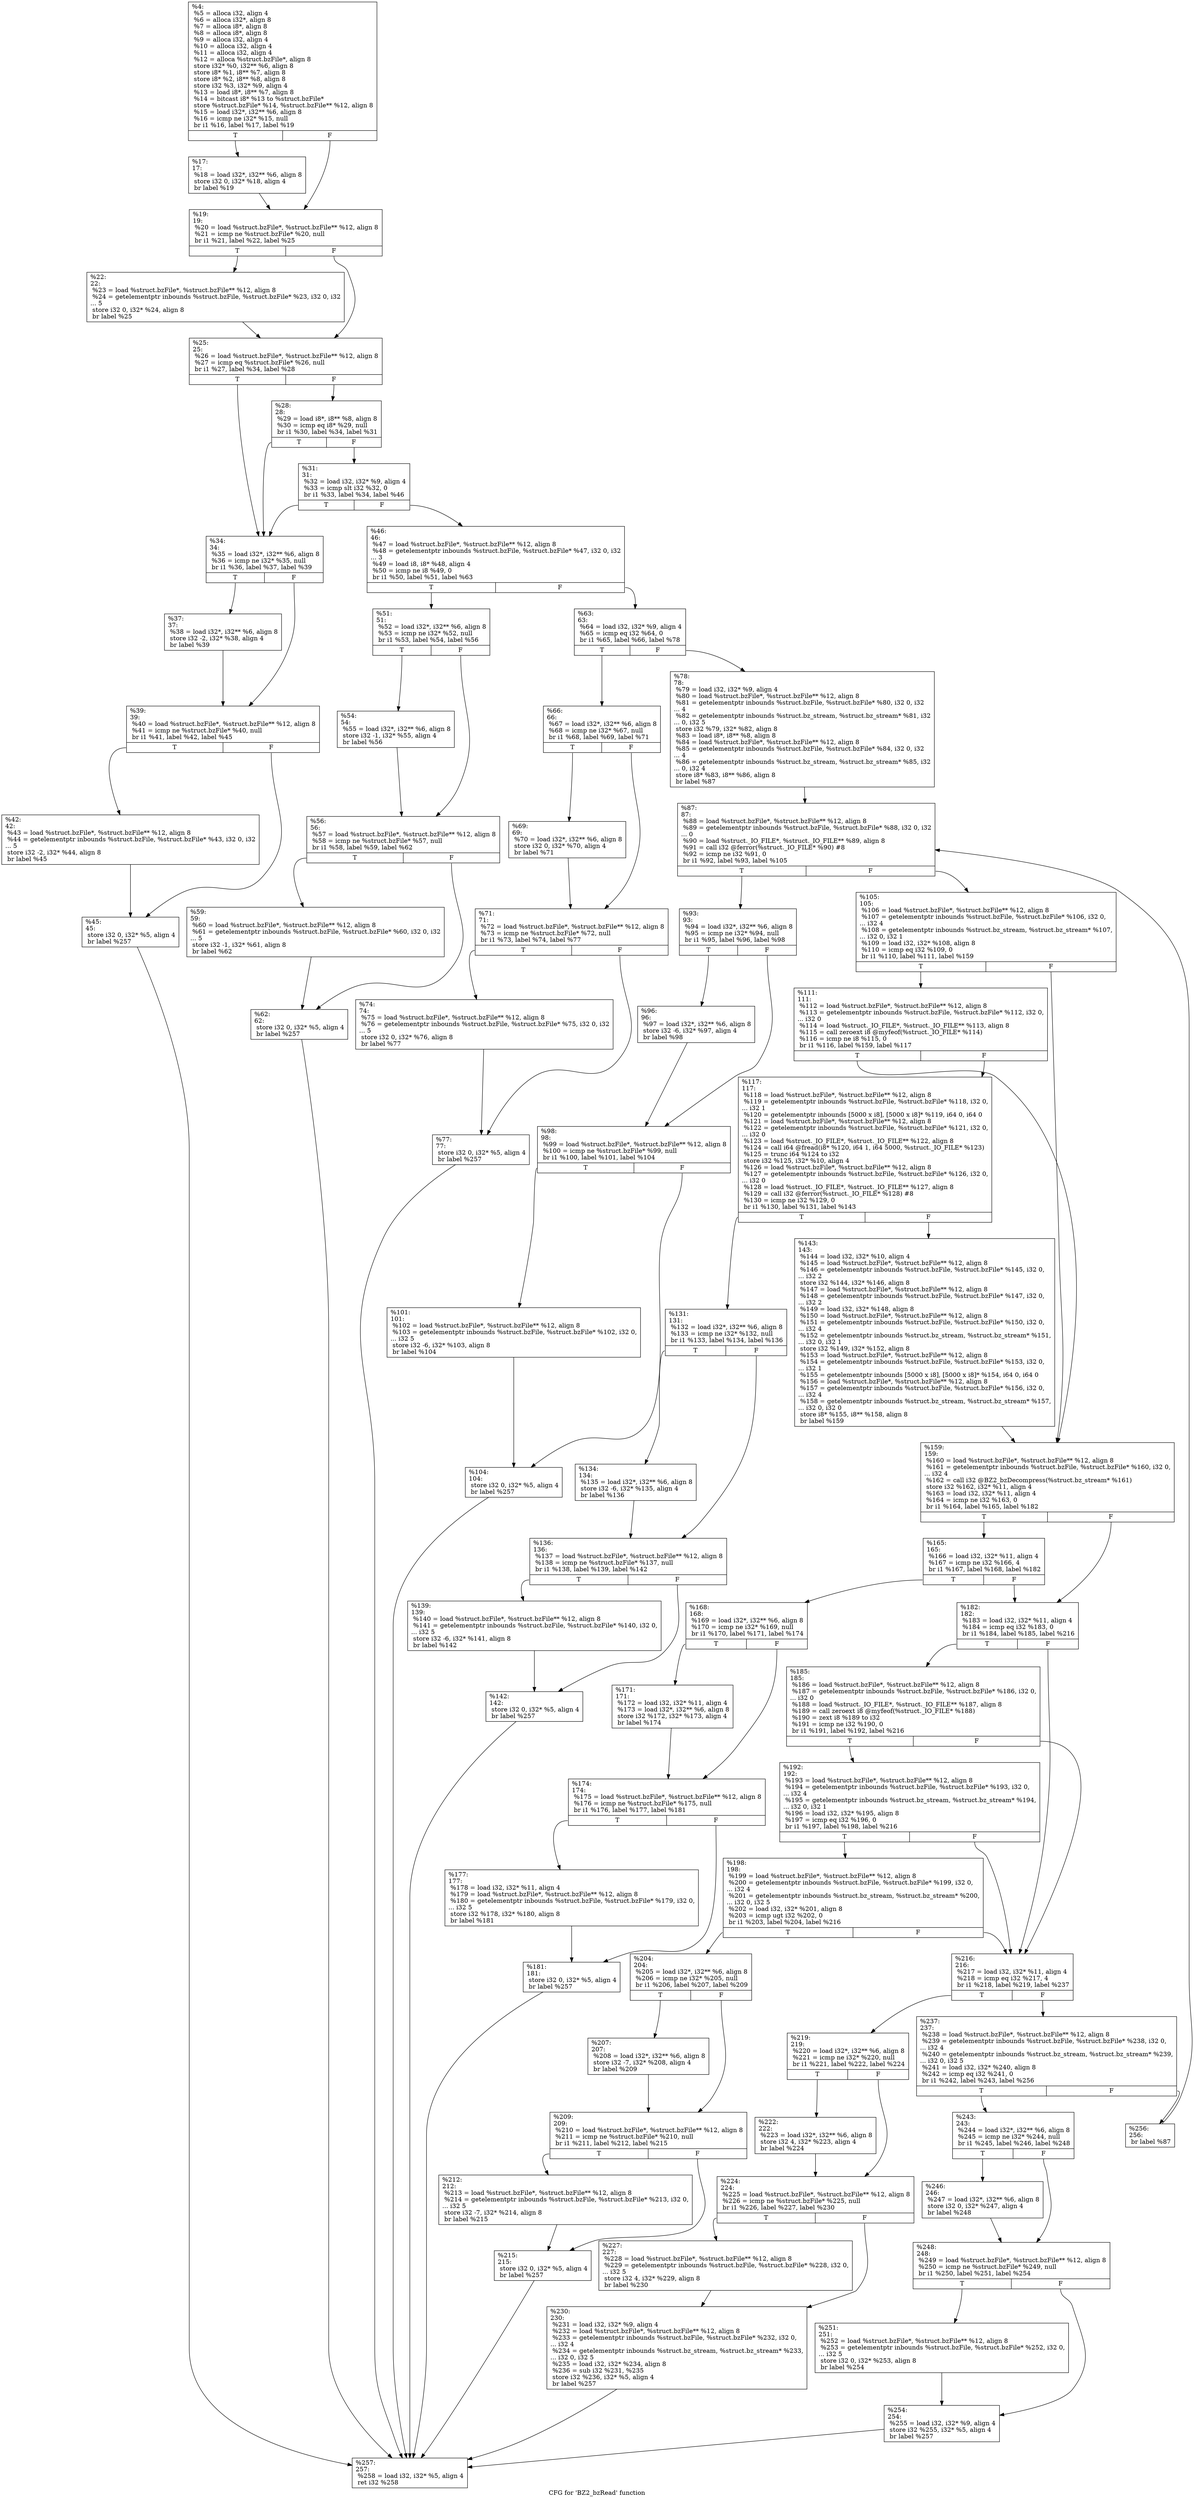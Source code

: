 digraph "CFG for 'BZ2_bzRead' function" {
	label="CFG for 'BZ2_bzRead' function";

	Node0xc94a10 [shape=record,label="{%4:\l  %5 = alloca i32, align 4\l  %6 = alloca i32*, align 8\l  %7 = alloca i8*, align 8\l  %8 = alloca i8*, align 8\l  %9 = alloca i32, align 4\l  %10 = alloca i32, align 4\l  %11 = alloca i32, align 4\l  %12 = alloca %struct.bzFile*, align 8\l  store i32* %0, i32** %6, align 8\l  store i8* %1, i8** %7, align 8\l  store i8* %2, i8** %8, align 8\l  store i32 %3, i32* %9, align 4\l  %13 = load i8*, i8** %7, align 8\l  %14 = bitcast i8* %13 to %struct.bzFile*\l  store %struct.bzFile* %14, %struct.bzFile** %12, align 8\l  %15 = load i32*, i32** %6, align 8\l  %16 = icmp ne i32* %15, null\l  br i1 %16, label %17, label %19\l|{<s0>T|<s1>F}}"];
	Node0xc94a10:s0 -> Node0xc94a60;
	Node0xc94a10:s1 -> Node0xc95250;
	Node0xc94a60 [shape=record,label="{%17:\l17:                                               \l  %18 = load i32*, i32** %6, align 8\l  store i32 0, i32* %18, align 4\l  br label %19\l}"];
	Node0xc94a60 -> Node0xc95250;
	Node0xc95250 [shape=record,label="{%19:\l19:                                               \l  %20 = load %struct.bzFile*, %struct.bzFile** %12, align 8\l  %21 = icmp ne %struct.bzFile* %20, null\l  br i1 %21, label %22, label %25\l|{<s0>T|<s1>F}}"];
	Node0xc95250:s0 -> Node0xc954b0;
	Node0xc95250:s1 -> Node0xc95500;
	Node0xc954b0 [shape=record,label="{%22:\l22:                                               \l  %23 = load %struct.bzFile*, %struct.bzFile** %12, align 8\l  %24 = getelementptr inbounds %struct.bzFile, %struct.bzFile* %23, i32 0, i32\l... 5\l  store i32 0, i32* %24, align 8\l  br label %25\l}"];
	Node0xc954b0 -> Node0xc95500;
	Node0xc95500 [shape=record,label="{%25:\l25:                                               \l  %26 = load %struct.bzFile*, %struct.bzFile** %12, align 8\l  %27 = icmp eq %struct.bzFile* %26, null\l  br i1 %27, label %34, label %28\l|{<s0>T|<s1>F}}"];
	Node0xc95500:s0 -> Node0xc95890;
	Node0xc95500:s1 -> Node0xc958e0;
	Node0xc958e0 [shape=record,label="{%28:\l28:                                               \l  %29 = load i8*, i8** %8, align 8\l  %30 = icmp eq i8* %29, null\l  br i1 %30, label %34, label %31\l|{<s0>T|<s1>F}}"];
	Node0xc958e0:s0 -> Node0xc95890;
	Node0xc958e0:s1 -> Node0xc95a90;
	Node0xc95a90 [shape=record,label="{%31:\l31:                                               \l  %32 = load i32, i32* %9, align 4\l  %33 = icmp slt i32 %32, 0\l  br i1 %33, label %34, label %46\l|{<s0>T|<s1>F}}"];
	Node0xc95a90:s0 -> Node0xc95890;
	Node0xc95a90:s1 -> Node0xc95c40;
	Node0xc95890 [shape=record,label="{%34:\l34:                                               \l  %35 = load i32*, i32** %6, align 8\l  %36 = icmp ne i32* %35, null\l  br i1 %36, label %37, label %39\l|{<s0>T|<s1>F}}"];
	Node0xc95890:s0 -> Node0xc95df0;
	Node0xc95890:s1 -> Node0xc95e40;
	Node0xc95df0 [shape=record,label="{%37:\l37:                                               \l  %38 = load i32*, i32** %6, align 8\l  store i32 -2, i32* %38, align 4\l  br label %39\l}"];
	Node0xc95df0 -> Node0xc95e40;
	Node0xc95e40 [shape=record,label="{%39:\l39:                                               \l  %40 = load %struct.bzFile*, %struct.bzFile** %12, align 8\l  %41 = icmp ne %struct.bzFile* %40, null\l  br i1 %41, label %42, label %45\l|{<s0>T|<s1>F}}"];
	Node0xc95e40:s0 -> Node0xc96130;
	Node0xc95e40:s1 -> Node0xc96180;
	Node0xc96130 [shape=record,label="{%42:\l42:                                               \l  %43 = load %struct.bzFile*, %struct.bzFile** %12, align 8\l  %44 = getelementptr inbounds %struct.bzFile, %struct.bzFile* %43, i32 0, i32\l... 5\l  store i32 -2, i32* %44, align 8\l  br label %45\l}"];
	Node0xc96130 -> Node0xc96180;
	Node0xc96180 [shape=record,label="{%45:\l45:                                               \l  store i32 0, i32* %5, align 4\l  br label %257\l}"];
	Node0xc96180 -> Node0xc964c0;
	Node0xc95c40 [shape=record,label="{%46:\l46:                                               \l  %47 = load %struct.bzFile*, %struct.bzFile** %12, align 8\l  %48 = getelementptr inbounds %struct.bzFile, %struct.bzFile* %47, i32 0, i32\l... 3\l  %49 = load i8, i8* %48, align 4\l  %50 = icmp ne i8 %49, 0\l  br i1 %50, label %51, label %63\l|{<s0>T|<s1>F}}"];
	Node0xc95c40:s0 -> Node0xc96740;
	Node0xc95c40:s1 -> Node0xc96790;
	Node0xc96740 [shape=record,label="{%51:\l51:                                               \l  %52 = load i32*, i32** %6, align 8\l  %53 = icmp ne i32* %52, null\l  br i1 %53, label %54, label %56\l|{<s0>T|<s1>F}}"];
	Node0xc96740:s0 -> Node0xc96940;
	Node0xc96740:s1 -> Node0xc96990;
	Node0xc96940 [shape=record,label="{%54:\l54:                                               \l  %55 = load i32*, i32** %6, align 8\l  store i32 -1, i32* %55, align 4\l  br label %56\l}"];
	Node0xc96940 -> Node0xc96990;
	Node0xc96990 [shape=record,label="{%56:\l56:                                               \l  %57 = load %struct.bzFile*, %struct.bzFile** %12, align 8\l  %58 = icmp ne %struct.bzFile* %57, null\l  br i1 %58, label %59, label %62\l|{<s0>T|<s1>F}}"];
	Node0xc96990:s0 -> Node0xc96c80;
	Node0xc96990:s1 -> Node0xc96cd0;
	Node0xc96c80 [shape=record,label="{%59:\l59:                                               \l  %60 = load %struct.bzFile*, %struct.bzFile** %12, align 8\l  %61 = getelementptr inbounds %struct.bzFile, %struct.bzFile* %60, i32 0, i32\l... 5\l  store i32 -1, i32* %61, align 8\l  br label %62\l}"];
	Node0xc96c80 -> Node0xc96cd0;
	Node0xc96cd0 [shape=record,label="{%62:\l62:                                               \l  store i32 0, i32* %5, align 4\l  br label %257\l}"];
	Node0xc96cd0 -> Node0xc964c0;
	Node0xc96790 [shape=record,label="{%63:\l63:                                               \l  %64 = load i32, i32* %9, align 4\l  %65 = icmp eq i32 %64, 0\l  br i1 %65, label %66, label %78\l|{<s0>T|<s1>F}}"];
	Node0xc96790:s0 -> Node0xc97140;
	Node0xc96790:s1 -> Node0xc97190;
	Node0xc97140 [shape=record,label="{%66:\l66:                                               \l  %67 = load i32*, i32** %6, align 8\l  %68 = icmp ne i32* %67, null\l  br i1 %68, label %69, label %71\l|{<s0>T|<s1>F}}"];
	Node0xc97140:s0 -> Node0xc97340;
	Node0xc97140:s1 -> Node0xc97390;
	Node0xc97340 [shape=record,label="{%69:\l69:                                               \l  %70 = load i32*, i32** %6, align 8\l  store i32 0, i32* %70, align 4\l  br label %71\l}"];
	Node0xc97340 -> Node0xc97390;
	Node0xc97390 [shape=record,label="{%71:\l71:                                               \l  %72 = load %struct.bzFile*, %struct.bzFile** %12, align 8\l  %73 = icmp ne %struct.bzFile* %72, null\l  br i1 %73, label %74, label %77\l|{<s0>T|<s1>F}}"];
	Node0xc97390:s0 -> Node0xc97680;
	Node0xc97390:s1 -> Node0xc976d0;
	Node0xc97680 [shape=record,label="{%74:\l74:                                               \l  %75 = load %struct.bzFile*, %struct.bzFile** %12, align 8\l  %76 = getelementptr inbounds %struct.bzFile, %struct.bzFile* %75, i32 0, i32\l... 5\l  store i32 0, i32* %76, align 8\l  br label %77\l}"];
	Node0xc97680 -> Node0xc976d0;
	Node0xc976d0 [shape=record,label="{%77:\l77:                                               \l  store i32 0, i32* %5, align 4\l  br label %257\l}"];
	Node0xc976d0 -> Node0xc964c0;
	Node0xc97190 [shape=record,label="{%78:\l78:                                               \l  %79 = load i32, i32* %9, align 4\l  %80 = load %struct.bzFile*, %struct.bzFile** %12, align 8\l  %81 = getelementptr inbounds %struct.bzFile, %struct.bzFile* %80, i32 0, i32\l... 4\l  %82 = getelementptr inbounds %struct.bz_stream, %struct.bz_stream* %81, i32\l... 0, i32 5\l  store i32 %79, i32* %82, align 8\l  %83 = load i8*, i8** %8, align 8\l  %84 = load %struct.bzFile*, %struct.bzFile** %12, align 8\l  %85 = getelementptr inbounds %struct.bzFile, %struct.bzFile* %84, i32 0, i32\l... 4\l  %86 = getelementptr inbounds %struct.bz_stream, %struct.bz_stream* %85, i32\l... 0, i32 4\l  store i8* %83, i8** %86, align 8\l  br label %87\l}"];
	Node0xc97190 -> Node0xc97f70;
	Node0xc97f70 [shape=record,label="{%87:\l87:                                               \l  %88 = load %struct.bzFile*, %struct.bzFile** %12, align 8\l  %89 = getelementptr inbounds %struct.bzFile, %struct.bzFile* %88, i32 0, i32\l... 0\l  %90 = load %struct._IO_FILE*, %struct._IO_FILE** %89, align 8\l  %91 = call i32 @ferror(%struct._IO_FILE* %90) #8\l  %92 = icmp ne i32 %91, 0\l  br i1 %92, label %93, label %105\l|{<s0>T|<s1>F}}"];
	Node0xc97f70:s0 -> Node0xc982c0;
	Node0xc97f70:s1 -> Node0xc98310;
	Node0xc982c0 [shape=record,label="{%93:\l93:                                               \l  %94 = load i32*, i32** %6, align 8\l  %95 = icmp ne i32* %94, null\l  br i1 %95, label %96, label %98\l|{<s0>T|<s1>F}}"];
	Node0xc982c0:s0 -> Node0xc984c0;
	Node0xc982c0:s1 -> Node0xc98510;
	Node0xc984c0 [shape=record,label="{%96:\l96:                                               \l  %97 = load i32*, i32** %6, align 8\l  store i32 -6, i32* %97, align 4\l  br label %98\l}"];
	Node0xc984c0 -> Node0xc98510;
	Node0xc98510 [shape=record,label="{%98:\l98:                                               \l  %99 = load %struct.bzFile*, %struct.bzFile** %12, align 8\l  %100 = icmp ne %struct.bzFile* %99, null\l  br i1 %100, label %101, label %104\l|{<s0>T|<s1>F}}"];
	Node0xc98510:s0 -> Node0xc98800;
	Node0xc98510:s1 -> Node0xc98850;
	Node0xc98800 [shape=record,label="{%101:\l101:                                              \l  %102 = load %struct.bzFile*, %struct.bzFile** %12, align 8\l  %103 = getelementptr inbounds %struct.bzFile, %struct.bzFile* %102, i32 0,\l... i32 5\l  store i32 -6, i32* %103, align 8\l  br label %104\l}"];
	Node0xc98800 -> Node0xc98850;
	Node0xc98850 [shape=record,label="{%104:\l104:                                              \l  store i32 0, i32* %5, align 4\l  br label %257\l}"];
	Node0xc98850 -> Node0xc964c0;
	Node0xc98310 [shape=record,label="{%105:\l105:                                              \l  %106 = load %struct.bzFile*, %struct.bzFile** %12, align 8\l  %107 = getelementptr inbounds %struct.bzFile, %struct.bzFile* %106, i32 0,\l... i32 4\l  %108 = getelementptr inbounds %struct.bz_stream, %struct.bz_stream* %107,\l... i32 0, i32 1\l  %109 = load i32, i32* %108, align 8\l  %110 = icmp eq i32 %109, 0\l  br i1 %110, label %111, label %159\l|{<s0>T|<s1>F}}"];
	Node0xc98310:s0 -> Node0xc98e60;
	Node0xc98310:s1 -> Node0xc98eb0;
	Node0xc98e60 [shape=record,label="{%111:\l111:                                              \l  %112 = load %struct.bzFile*, %struct.bzFile** %12, align 8\l  %113 = getelementptr inbounds %struct.bzFile, %struct.bzFile* %112, i32 0,\l... i32 0\l  %114 = load %struct._IO_FILE*, %struct._IO_FILE** %113, align 8\l  %115 = call zeroext i8 @myfeof(%struct._IO_FILE* %114)\l  %116 = icmp ne i8 %115, 0\l  br i1 %116, label %159, label %117\l|{<s0>T|<s1>F}}"];
	Node0xc98e60:s0 -> Node0xc98eb0;
	Node0xc98e60:s1 -> Node0xc99320;
	Node0xc99320 [shape=record,label="{%117:\l117:                                              \l  %118 = load %struct.bzFile*, %struct.bzFile** %12, align 8\l  %119 = getelementptr inbounds %struct.bzFile, %struct.bzFile* %118, i32 0,\l... i32 1\l  %120 = getelementptr inbounds [5000 x i8], [5000 x i8]* %119, i64 0, i64 0\l  %121 = load %struct.bzFile*, %struct.bzFile** %12, align 8\l  %122 = getelementptr inbounds %struct.bzFile, %struct.bzFile* %121, i32 0,\l... i32 0\l  %123 = load %struct._IO_FILE*, %struct._IO_FILE** %122, align 8\l  %124 = call i64 @fread(i8* %120, i64 1, i64 5000, %struct._IO_FILE* %123)\l  %125 = trunc i64 %124 to i32\l  store i32 %125, i32* %10, align 4\l  %126 = load %struct.bzFile*, %struct.bzFile** %12, align 8\l  %127 = getelementptr inbounds %struct.bzFile, %struct.bzFile* %126, i32 0,\l... i32 0\l  %128 = load %struct._IO_FILE*, %struct._IO_FILE** %127, align 8\l  %129 = call i32 @ferror(%struct._IO_FILE* %128) #8\l  %130 = icmp ne i32 %129, 0\l  br i1 %130, label %131, label %143\l|{<s0>T|<s1>F}}"];
	Node0xc99320:s0 -> Node0xc9a560;
	Node0xc99320:s1 -> Node0xc9a5b0;
	Node0xc9a560 [shape=record,label="{%131:\l131:                                              \l  %132 = load i32*, i32** %6, align 8\l  %133 = icmp ne i32* %132, null\l  br i1 %133, label %134, label %136\l|{<s0>T|<s1>F}}"];
	Node0xc9a560:s0 -> Node0xc9a760;
	Node0xc9a560:s1 -> Node0xc9a7b0;
	Node0xc9a760 [shape=record,label="{%134:\l134:                                              \l  %135 = load i32*, i32** %6, align 8\l  store i32 -6, i32* %135, align 4\l  br label %136\l}"];
	Node0xc9a760 -> Node0xc9a7b0;
	Node0xc9a7b0 [shape=record,label="{%136:\l136:                                              \l  %137 = load %struct.bzFile*, %struct.bzFile** %12, align 8\l  %138 = icmp ne %struct.bzFile* %137, null\l  br i1 %138, label %139, label %142\l|{<s0>T|<s1>F}}"];
	Node0xc9a7b0:s0 -> Node0xc9aae0;
	Node0xc9a7b0:s1 -> Node0xc9ab30;
	Node0xc9aae0 [shape=record,label="{%139:\l139:                                              \l  %140 = load %struct.bzFile*, %struct.bzFile** %12, align 8\l  %141 = getelementptr inbounds %struct.bzFile, %struct.bzFile* %140, i32 0,\l... i32 5\l  store i32 -6, i32* %141, align 8\l  br label %142\l}"];
	Node0xc9aae0 -> Node0xc9ab30;
	Node0xc9ab30 [shape=record,label="{%142:\l142:                                              \l  store i32 0, i32* %5, align 4\l  br label %257\l}"];
	Node0xc9ab30 -> Node0xc964c0;
	Node0xc9a5b0 [shape=record,label="{%143:\l143:                                              \l  %144 = load i32, i32* %10, align 4\l  %145 = load %struct.bzFile*, %struct.bzFile** %12, align 8\l  %146 = getelementptr inbounds %struct.bzFile, %struct.bzFile* %145, i32 0,\l... i32 2\l  store i32 %144, i32* %146, align 8\l  %147 = load %struct.bzFile*, %struct.bzFile** %12, align 8\l  %148 = getelementptr inbounds %struct.bzFile, %struct.bzFile* %147, i32 0,\l... i32 2\l  %149 = load i32, i32* %148, align 8\l  %150 = load %struct.bzFile*, %struct.bzFile** %12, align 8\l  %151 = getelementptr inbounds %struct.bzFile, %struct.bzFile* %150, i32 0,\l... i32 4\l  %152 = getelementptr inbounds %struct.bz_stream, %struct.bz_stream* %151,\l... i32 0, i32 1\l  store i32 %149, i32* %152, align 8\l  %153 = load %struct.bzFile*, %struct.bzFile** %12, align 8\l  %154 = getelementptr inbounds %struct.bzFile, %struct.bzFile* %153, i32 0,\l... i32 1\l  %155 = getelementptr inbounds [5000 x i8], [5000 x i8]* %154, i64 0, i64 0\l  %156 = load %struct.bzFile*, %struct.bzFile** %12, align 8\l  %157 = getelementptr inbounds %struct.bzFile, %struct.bzFile* %156, i32 0,\l... i32 4\l  %158 = getelementptr inbounds %struct.bz_stream, %struct.bz_stream* %157,\l... i32 0, i32 0\l  store i8* %155, i8** %158, align 8\l  br label %159\l}"];
	Node0xc9a5b0 -> Node0xc98eb0;
	Node0xc98eb0 [shape=record,label="{%159:\l159:                                              \l  %160 = load %struct.bzFile*, %struct.bzFile** %12, align 8\l  %161 = getelementptr inbounds %struct.bzFile, %struct.bzFile* %160, i32 0,\l... i32 4\l  %162 = call i32 @BZ2_bzDecompress(%struct.bz_stream* %161)\l  store i32 %162, i32* %11, align 4\l  %163 = load i32, i32* %11, align 4\l  %164 = icmp ne i32 %163, 0\l  br i1 %164, label %165, label %182\l|{<s0>T|<s1>F}}"];
	Node0xc98eb0:s0 -> Node0xc9bbd0;
	Node0xc98eb0:s1 -> Node0xc9bc20;
	Node0xc9bbd0 [shape=record,label="{%165:\l165:                                              \l  %166 = load i32, i32* %11, align 4\l  %167 = icmp ne i32 %166, 4\l  br i1 %167, label %168, label %182\l|{<s0>T|<s1>F}}"];
	Node0xc9bbd0:s0 -> Node0xc9bdd0;
	Node0xc9bbd0:s1 -> Node0xc9bc20;
	Node0xc9bdd0 [shape=record,label="{%168:\l168:                                              \l  %169 = load i32*, i32** %6, align 8\l  %170 = icmp ne i32* %169, null\l  br i1 %170, label %171, label %174\l|{<s0>T|<s1>F}}"];
	Node0xc9bdd0:s0 -> Node0xc9bf80;
	Node0xc9bdd0:s1 -> Node0xc9bfd0;
	Node0xc9bf80 [shape=record,label="{%171:\l171:                                              \l  %172 = load i32, i32* %11, align 4\l  %173 = load i32*, i32** %6, align 8\l  store i32 %172, i32* %173, align 4\l  br label %174\l}"];
	Node0xc9bf80 -> Node0xc9bfd0;
	Node0xc9bfd0 [shape=record,label="{%174:\l174:                                              \l  %175 = load %struct.bzFile*, %struct.bzFile** %12, align 8\l  %176 = icmp ne %struct.bzFile* %175, null\l  br i1 %176, label %177, label %181\l|{<s0>T|<s1>F}}"];
	Node0xc9bfd0:s0 -> Node0xc9c320;
	Node0xc9bfd0:s1 -> Node0xc9c370;
	Node0xc9c320 [shape=record,label="{%177:\l177:                                              \l  %178 = load i32, i32* %11, align 4\l  %179 = load %struct.bzFile*, %struct.bzFile** %12, align 8\l  %180 = getelementptr inbounds %struct.bzFile, %struct.bzFile* %179, i32 0,\l... i32 5\l  store i32 %178, i32* %180, align 8\l  br label %181\l}"];
	Node0xc9c320 -> Node0xc9c370;
	Node0xc9c370 [shape=record,label="{%181:\l181:                                              \l  store i32 0, i32* %5, align 4\l  br label %257\l}"];
	Node0xc9c370 -> Node0xc964c0;
	Node0xc9bc20 [shape=record,label="{%182:\l182:                                              \l  %183 = load i32, i32* %11, align 4\l  %184 = icmp eq i32 %183, 0\l  br i1 %184, label %185, label %216\l|{<s0>T|<s1>F}}"];
	Node0xc9bc20:s0 -> Node0xc9c840;
	Node0xc9bc20:s1 -> Node0xc9c890;
	Node0xc9c840 [shape=record,label="{%185:\l185:                                              \l  %186 = load %struct.bzFile*, %struct.bzFile** %12, align 8\l  %187 = getelementptr inbounds %struct.bzFile, %struct.bzFile* %186, i32 0,\l... i32 0\l  %188 = load %struct._IO_FILE*, %struct._IO_FILE** %187, align 8\l  %189 = call zeroext i8 @myfeof(%struct._IO_FILE* %188)\l  %190 = zext i8 %189 to i32\l  %191 = icmp ne i32 %190, 0\l  br i1 %191, label %192, label %216\l|{<s0>T|<s1>F}}"];
	Node0xc9c840:s0 -> Node0xc9cc70;
	Node0xc9c840:s1 -> Node0xc9c890;
	Node0xc9cc70 [shape=record,label="{%192:\l192:                                              \l  %193 = load %struct.bzFile*, %struct.bzFile** %12, align 8\l  %194 = getelementptr inbounds %struct.bzFile, %struct.bzFile* %193, i32 0,\l... i32 4\l  %195 = getelementptr inbounds %struct.bz_stream, %struct.bz_stream* %194,\l... i32 0, i32 1\l  %196 = load i32, i32* %195, align 8\l  %197 = icmp eq i32 %196, 0\l  br i1 %197, label %198, label %216\l|{<s0>T|<s1>F}}"];
	Node0xc9cc70:s0 -> Node0xc9cfc0;
	Node0xc9cc70:s1 -> Node0xc9c890;
	Node0xc9cfc0 [shape=record,label="{%198:\l198:                                              \l  %199 = load %struct.bzFile*, %struct.bzFile** %12, align 8\l  %200 = getelementptr inbounds %struct.bzFile, %struct.bzFile* %199, i32 0,\l... i32 4\l  %201 = getelementptr inbounds %struct.bz_stream, %struct.bz_stream* %200,\l... i32 0, i32 5\l  %202 = load i32, i32* %201, align 8\l  %203 = icmp ugt i32 %202, 0\l  br i1 %203, label %204, label %216\l|{<s0>T|<s1>F}}"];
	Node0xc9cfc0:s0 -> Node0xc9d310;
	Node0xc9cfc0:s1 -> Node0xc9c890;
	Node0xc9d310 [shape=record,label="{%204:\l204:                                              \l  %205 = load i32*, i32** %6, align 8\l  %206 = icmp ne i32* %205, null\l  br i1 %206, label %207, label %209\l|{<s0>T|<s1>F}}"];
	Node0xc9d310:s0 -> Node0xc9d4c0;
	Node0xc9d310:s1 -> Node0xc9d510;
	Node0xc9d4c0 [shape=record,label="{%207:\l207:                                              \l  %208 = load i32*, i32** %6, align 8\l  store i32 -7, i32* %208, align 4\l  br label %209\l}"];
	Node0xc9d4c0 -> Node0xc9d510;
	Node0xc9d510 [shape=record,label="{%209:\l209:                                              \l  %210 = load %struct.bzFile*, %struct.bzFile** %12, align 8\l  %211 = icmp ne %struct.bzFile* %210, null\l  br i1 %211, label %212, label %215\l|{<s0>T|<s1>F}}"];
	Node0xc9d510:s0 -> Node0xc9d800;
	Node0xc9d510:s1 -> Node0xc9d850;
	Node0xc9d800 [shape=record,label="{%212:\l212:                                              \l  %213 = load %struct.bzFile*, %struct.bzFile** %12, align 8\l  %214 = getelementptr inbounds %struct.bzFile, %struct.bzFile* %213, i32 0,\l... i32 5\l  store i32 -7, i32* %214, align 8\l  br label %215\l}"];
	Node0xc9d800 -> Node0xc9d850;
	Node0xc9d850 [shape=record,label="{%215:\l215:                                              \l  store i32 0, i32* %5, align 4\l  br label %257\l}"];
	Node0xc9d850 -> Node0xc964c0;
	Node0xc9c890 [shape=record,label="{%216:\l216:                                              \l  %217 = load i32, i32* %11, align 4\l  %218 = icmp eq i32 %217, 4\l  br i1 %218, label %219, label %237\l|{<s0>T|<s1>F}}"];
	Node0xc9c890:s0 -> Node0xc9dcc0;
	Node0xc9c890:s1 -> Node0xc9dd10;
	Node0xc9dcc0 [shape=record,label="{%219:\l219:                                              \l  %220 = load i32*, i32** %6, align 8\l  %221 = icmp ne i32* %220, null\l  br i1 %221, label %222, label %224\l|{<s0>T|<s1>F}}"];
	Node0xc9dcc0:s0 -> Node0xc9dec0;
	Node0xc9dcc0:s1 -> Node0xc9df10;
	Node0xc9dec0 [shape=record,label="{%222:\l222:                                              \l  %223 = load i32*, i32** %6, align 8\l  store i32 4, i32* %223, align 4\l  br label %224\l}"];
	Node0xc9dec0 -> Node0xc9df10;
	Node0xc9df10 [shape=record,label="{%224:\l224:                                              \l  %225 = load %struct.bzFile*, %struct.bzFile** %12, align 8\l  %226 = icmp ne %struct.bzFile* %225, null\l  br i1 %226, label %227, label %230\l|{<s0>T|<s1>F}}"];
	Node0xc9df10:s0 -> Node0xc9e200;
	Node0xc9df10:s1 -> Node0xc9e250;
	Node0xc9e200 [shape=record,label="{%227:\l227:                                              \l  %228 = load %struct.bzFile*, %struct.bzFile** %12, align 8\l  %229 = getelementptr inbounds %struct.bzFile, %struct.bzFile* %228, i32 0,\l... i32 5\l  store i32 4, i32* %229, align 8\l  br label %230\l}"];
	Node0xc9e200 -> Node0xc9e250;
	Node0xc9e250 [shape=record,label="{%230:\l230:                                              \l  %231 = load i32, i32* %9, align 4\l  %232 = load %struct.bzFile*, %struct.bzFile** %12, align 8\l  %233 = getelementptr inbounds %struct.bzFile, %struct.bzFile* %232, i32 0,\l... i32 4\l  %234 = getelementptr inbounds %struct.bz_stream, %struct.bz_stream* %233,\l... i32 0, i32 5\l  %235 = load i32, i32* %234, align 8\l  %236 = sub i32 %231, %235\l  store i32 %236, i32* %5, align 4\l  br label %257\l}"];
	Node0xc9e250 -> Node0xc964c0;
	Node0xc9dd10 [shape=record,label="{%237:\l237:                                              \l  %238 = load %struct.bzFile*, %struct.bzFile** %12, align 8\l  %239 = getelementptr inbounds %struct.bzFile, %struct.bzFile* %238, i32 0,\l... i32 4\l  %240 = getelementptr inbounds %struct.bz_stream, %struct.bz_stream* %239,\l... i32 0, i32 5\l  %241 = load i32, i32* %240, align 8\l  %242 = icmp eq i32 %241, 0\l  br i1 %242, label %243, label %256\l|{<s0>T|<s1>F}}"];
	Node0xc9dd10:s0 -> Node0xc9eb30;
	Node0xc9dd10:s1 -> Node0xc9eb80;
	Node0xc9eb30 [shape=record,label="{%243:\l243:                                              \l  %244 = load i32*, i32** %6, align 8\l  %245 = icmp ne i32* %244, null\l  br i1 %245, label %246, label %248\l|{<s0>T|<s1>F}}"];
	Node0xc9eb30:s0 -> Node0xc9ed30;
	Node0xc9eb30:s1 -> Node0xc9ed80;
	Node0xc9ed30 [shape=record,label="{%246:\l246:                                              \l  %247 = load i32*, i32** %6, align 8\l  store i32 0, i32* %247, align 4\l  br label %248\l}"];
	Node0xc9ed30 -> Node0xc9ed80;
	Node0xc9ed80 [shape=record,label="{%248:\l248:                                              \l  %249 = load %struct.bzFile*, %struct.bzFile** %12, align 8\l  %250 = icmp ne %struct.bzFile* %249, null\l  br i1 %250, label %251, label %254\l|{<s0>T|<s1>F}}"];
	Node0xc9ed80:s0 -> Node0xc9f070;
	Node0xc9ed80:s1 -> Node0xc9f0c0;
	Node0xc9f070 [shape=record,label="{%251:\l251:                                              \l  %252 = load %struct.bzFile*, %struct.bzFile** %12, align 8\l  %253 = getelementptr inbounds %struct.bzFile, %struct.bzFile* %252, i32 0,\l... i32 5\l  store i32 0, i32* %253, align 8\l  br label %254\l}"];
	Node0xc9f070 -> Node0xc9f0c0;
	Node0xc9f0c0 [shape=record,label="{%254:\l254:                                              \l  %255 = load i32, i32* %9, align 4\l  store i32 %255, i32* %5, align 4\l  br label %257\l}"];
	Node0xc9f0c0 -> Node0xc964c0;
	Node0xc9eb80 [shape=record,label="{%256:\l256:                                              \l  br label %87\l}"];
	Node0xc9eb80 -> Node0xc97f70;
	Node0xc964c0 [shape=record,label="{%257:\l257:                                              \l  %258 = load i32, i32* %5, align 4\l  ret i32 %258\l}"];
}
